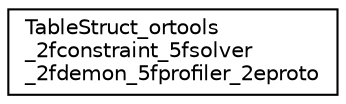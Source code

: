 digraph "Graphical Class Hierarchy"
{
 // LATEX_PDF_SIZE
  edge [fontname="Helvetica",fontsize="10",labelfontname="Helvetica",labelfontsize="10"];
  node [fontname="Helvetica",fontsize="10",shape=record];
  rankdir="LR";
  Node0 [label="TableStruct_ortools\l_2fconstraint_5fsolver\l_2fdemon_5fprofiler_2eproto",height=0.2,width=0.4,color="black", fillcolor="white", style="filled",URL="$struct_table_struct__ortools__2fconstraint__5fsolver__2fdemon__5fprofiler__2eproto.html",tooltip=" "];
}
